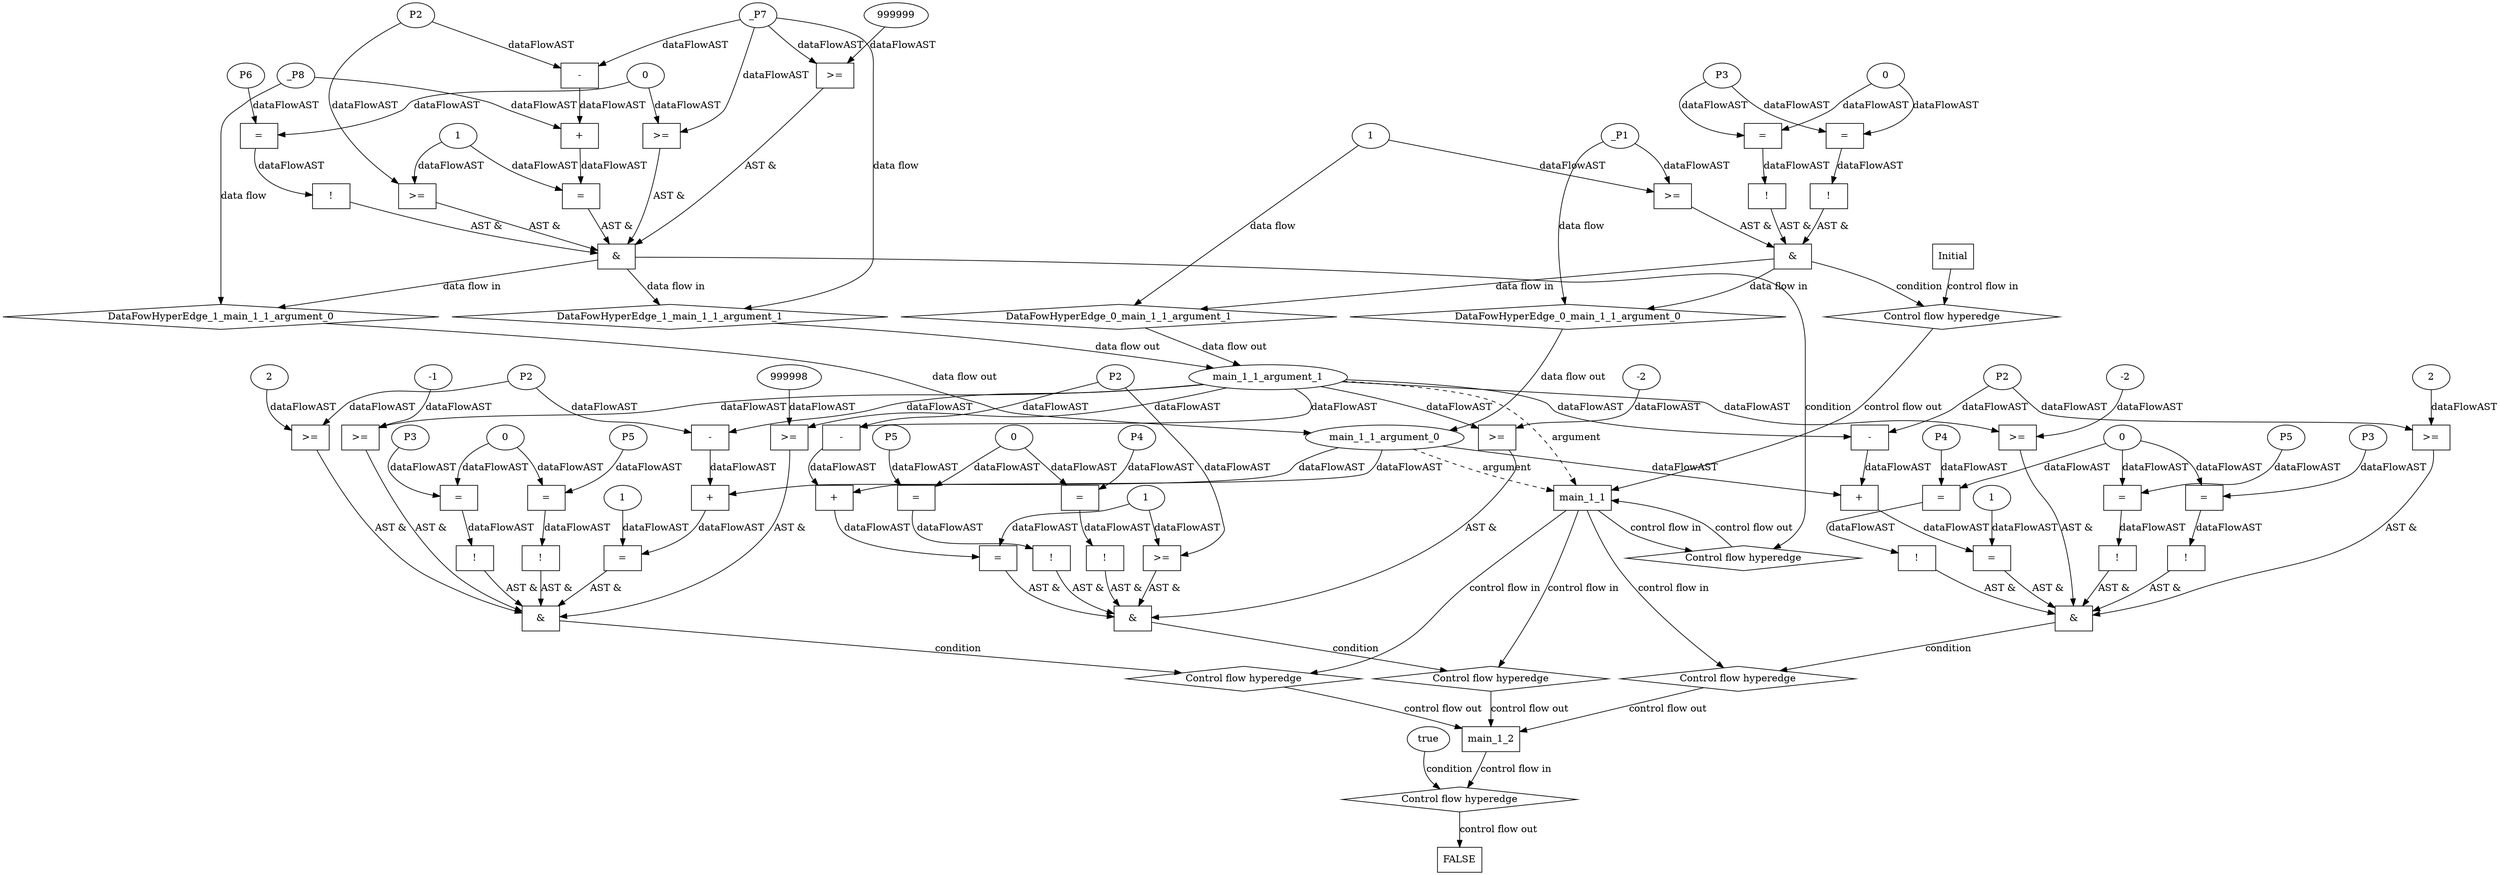 digraph dag {
"main_1_1" [label="main_1_1" nodeName="main_1_1" class=cfn  shape="rect"];
"main_1_2" [label="main_1_2" nodeName="main_1_2" class=cfn  shape="rect"];
FALSE [label="FALSE" nodeName=FALSE class=cfn  shape="rect"];
Initial [label="Initial" nodeName=Initial class=cfn  shape="rect"];
ControlFowHyperEdge_0 [label="Control flow hyperedge" nodeName=ControlFowHyperEdge_0 class=controlFlowHyperEdge shape="diamond"];
"Initial" -> ControlFowHyperEdge_0 [label="control flow in"]
ControlFowHyperEdge_0 -> "main_1_1" [label="control flow out"]
ControlFowHyperEdge_1 [label="Control flow hyperedge" nodeName=ControlFowHyperEdge_1 class=controlFlowHyperEdge shape="diamond"];
"main_1_1" -> ControlFowHyperEdge_1 [label="control flow in"]
ControlFowHyperEdge_1 -> "main_1_1" [label="control flow out"]
ControlFowHyperEdge_2 [label="Control flow hyperedge" nodeName=ControlFowHyperEdge_2 class=controlFlowHyperEdge shape="diamond"];
"main_1_1" -> ControlFowHyperEdge_2 [label="control flow in"]
ControlFowHyperEdge_2 -> "main_1_2" [label="control flow out"]
ControlFowHyperEdge_3 [label="Control flow hyperedge" nodeName=ControlFowHyperEdge_3 class=controlFlowHyperEdge shape="diamond"];
"main_1_1" -> ControlFowHyperEdge_3 [label="control flow in"]
ControlFowHyperEdge_3 -> "main_1_2" [label="control flow out"]
ControlFowHyperEdge_4 [label="Control flow hyperedge" nodeName=ControlFowHyperEdge_4 class=controlFlowHyperEdge shape="diamond"];
"main_1_1" -> ControlFowHyperEdge_4 [label="control flow in"]
ControlFowHyperEdge_4 -> "main_1_2" [label="control flow out"]
ControlFowHyperEdge_5 [label="Control flow hyperedge" nodeName=ControlFowHyperEdge_5 class=controlFlowHyperEdge shape="diamond"];
"main_1_2" -> ControlFowHyperEdge_5 [label="control flow in"]
ControlFowHyperEdge_5 -> "FALSE" [label="control flow out"]
"main_1_1_argument_0" [label="main_1_1_argument_0" nodeName=argument0 class=argument  head="main_1_1" shape="oval"];
"main_1_1_argument_0" -> "main_1_1"[label="argument" style="dashed"]
"main_1_1_argument_1" [label="main_1_1_argument_1" nodeName=argument1 class=argument  head="main_1_1" shape="oval"];
"main_1_1_argument_1" -> "main_1_1"[label="argument" style="dashed"]

"xxxmain_1_1___Initial_0xxx_and" [label="&" nodeName="xxxmain_1_1___Initial_0xxx_and" class=Operator shape="rect"];
"xxxmain_1_1___Initial_0xxxguard_0_node_0" [label="!" nodeName="xxxmain_1_1___Initial_0xxxguard_0_node_0" class=Operator shape="rect"];
"xxxmain_1_1___Initial_0xxxguard_0_node_1" [label="=" nodeName="xxxmain_1_1___Initial_0xxxguard_0_node_1" class=Operator  shape="rect"];
"xxxmain_1_1___Initial_0xxxguard_0_node_2" [label="P3" nodeName="xxxmain_1_1___Initial_0xxxguard_0_node_2" class=Constant ];
"xxxmain_1_1___Initial_0xxxguard_0_node_3" [label="0" nodeName="xxxmain_1_1___Initial_0xxxguard_0_node_3" class=Literal ];
"xxxmain_1_1___Initial_0xxxguard_0_node_1" -> "xxxmain_1_1___Initial_0xxxguard_0_node_0"[label="dataFlowAST"]
"xxxmain_1_1___Initial_0xxxguard_0_node_2" -> "xxxmain_1_1___Initial_0xxxguard_0_node_1"[label="dataFlowAST"]
"xxxmain_1_1___Initial_0xxxguard_0_node_3" -> "xxxmain_1_1___Initial_0xxxguard_0_node_1"[label="dataFlowAST"]

"xxxmain_1_1___Initial_0xxxguard_0_node_0" -> "xxxmain_1_1___Initial_0xxx_and" [label="AST &"];
"xxxmain_1_1___Initial_0xxxguard1_node_0" [label="!" nodeName="xxxmain_1_1___Initial_0xxxguard1_node_0" class=Operator shape="rect"];
"xxxmain_1_1___Initial_0xxxguard1_node_1" [label="=" nodeName="xxxmain_1_1___Initial_0xxxguard1_node_1" class=Operator  shape="rect"];
"xxxmain_1_1___Initial_0xxxguard1_node_1" -> "xxxmain_1_1___Initial_0xxxguard1_node_0"[label="dataFlowAST"]
"xxxmain_1_1___Initial_0xxxguard_0_node_2" -> "xxxmain_1_1___Initial_0xxxguard1_node_1"[label="dataFlowAST"]
"xxxmain_1_1___Initial_0xxxguard_0_node_3" -> "xxxmain_1_1___Initial_0xxxguard1_node_1"[label="dataFlowAST"]

"xxxmain_1_1___Initial_0xxxguard1_node_0" -> "xxxmain_1_1___Initial_0xxx_and" [label="AST &"];
"xxxmain_1_1___Initial_0xxxguard2_node_0" [label=">=" nodeName="xxxmain_1_1___Initial_0xxxguard2_node_0" class=Operator  shape="rect"];
"xxxmain_1_1___Initial_0xxxdataFlow1_node_0" -> "xxxmain_1_1___Initial_0xxxguard2_node_0"[label="dataFlowAST"]
"xxxmain_1_1___Initial_0xxxdataFlow_0_node_0" -> "xxxmain_1_1___Initial_0xxxguard2_node_0"[label="dataFlowAST"]

"xxxmain_1_1___Initial_0xxxguard2_node_0" -> "xxxmain_1_1___Initial_0xxx_and" [label="AST &"];
"xxxmain_1_1___Initial_0xxx_and" -> "ControlFowHyperEdge_0" [label="condition"];
"xxxmain_1_1___Initial_0xxxdataFlow_0_node_0" [label="_P1" nodeName="xxxmain_1_1___Initial_0xxxdataFlow_0_node_0" class=Constant ];

"xxxmain_1_1___Initial_0xxxdataFlow_0_node_0" -> "DataFowHyperEdge_0_main_1_1_argument_0" [label="data flow"];
"xxxmain_1_1___Initial_0xxxdataFlow1_node_0" [label="1" nodeName="xxxmain_1_1___Initial_0xxxdataFlow1_node_0" class=Literal ];

"xxxmain_1_1___Initial_0xxxdataFlow1_node_0" -> "DataFowHyperEdge_0_main_1_1_argument_1" [label="data flow"];
"xxxmain_1_1___main_1_1_1xxx_and" [label="&" nodeName="xxxmain_1_1___main_1_1_1xxx_and" class=Operator shape="rect"];
"xxxmain_1_1___main_1_1_1xxxguard2_node_0" [label="!" nodeName="xxxmain_1_1___main_1_1_1xxxguard2_node_0" class=Operator shape="rect"];
"xxxmain_1_1___main_1_1_1xxxguard2_node_1" [label="=" nodeName="xxxmain_1_1___main_1_1_1xxxguard2_node_1" class=Operator  shape="rect"];
"xxxmain_1_1___main_1_1_1xxxguard2_node_2" [label="P6" nodeName="xxxmain_1_1___main_1_1_1xxxguard2_node_2" class=Constant ];
"xxxmain_1_1___main_1_1_1xxxguard2_node_1" -> "xxxmain_1_1___main_1_1_1xxxguard2_node_0"[label="dataFlowAST"]
"xxxmain_1_1___main_1_1_1xxxguard2_node_2" -> "xxxmain_1_1___main_1_1_1xxxguard2_node_1"[label="dataFlowAST"]
"xxxmain_1_1___main_1_1_1xxxguard1_node_2" -> "xxxmain_1_1___main_1_1_1xxxguard2_node_1"[label="dataFlowAST"]

"xxxmain_1_1___main_1_1_1xxxguard2_node_0" -> "xxxmain_1_1___main_1_1_1xxx_and" [label="AST &"];
"xxxmain_1_1___main_1_1_1xxxguard1_node_0" [label=">=" nodeName="xxxmain_1_1___main_1_1_1xxxguard1_node_0" class=Operator  shape="rect"];
"xxxmain_1_1___main_1_1_1xxxguard1_node_2" [label="0" nodeName="xxxmain_1_1___main_1_1_1xxxguard1_node_2" class=Literal ];
"xxxmain_1_1___main_1_1_1xxxdataFlow1_node_0" -> "xxxmain_1_1___main_1_1_1xxxguard1_node_0"[label="dataFlowAST"]
"xxxmain_1_1___main_1_1_1xxxguard1_node_2" -> "xxxmain_1_1___main_1_1_1xxxguard1_node_0"[label="dataFlowAST"]

"xxxmain_1_1___main_1_1_1xxxguard1_node_0" -> "xxxmain_1_1___main_1_1_1xxx_and" [label="AST &"];
"xxxmain_1_1___main_1_1_1xxxguard4_node_0" [label=">=" nodeName="xxxmain_1_1___main_1_1_1xxxguard4_node_0" class=Operator  shape="rect"];
"xxxmain_1_1___main_1_1_1xxxguard4_node_1" [label="999999" nodeName="xxxmain_1_1___main_1_1_1xxxguard4_node_1" class=Literal ];
"xxxmain_1_1___main_1_1_1xxxguard4_node_1" -> "xxxmain_1_1___main_1_1_1xxxguard4_node_0"[label="dataFlowAST"]
"xxxmain_1_1___main_1_1_1xxxdataFlow1_node_0" -> "xxxmain_1_1___main_1_1_1xxxguard4_node_0"[label="dataFlowAST"]

"xxxmain_1_1___main_1_1_1xxxguard4_node_0" -> "xxxmain_1_1___main_1_1_1xxx_and" [label="AST &"];
"xxxmain_1_1___main_1_1_1xxxguard3_node_0" [label=">=" nodeName="xxxmain_1_1___main_1_1_1xxxguard3_node_0" class=Operator  shape="rect"];
"xxxmain_1_1___main_1_1_1xxxguard_0_node_6" -> "xxxmain_1_1___main_1_1_1xxxguard3_node_0"[label="dataFlowAST"]
"xxxmain_1_1___main_1_1_1xxxguard_0_node_5" -> "xxxmain_1_1___main_1_1_1xxxguard3_node_0"[label="dataFlowAST"]

"xxxmain_1_1___main_1_1_1xxxguard3_node_0" -> "xxxmain_1_1___main_1_1_1xxx_and" [label="AST &"];
"xxxmain_1_1___main_1_1_1xxxguard_0_node_0" [label="=" nodeName="xxxmain_1_1___main_1_1_1xxxguard_0_node_0" class=Operator  shape="rect"];
"xxxmain_1_1___main_1_1_1xxxguard_0_node_1" [label="+" nodeName="xxxmain_1_1___main_1_1_1xxxguard_0_node_1" class= Operator shape="rect"];
"xxxmain_1_1___main_1_1_1xxxguard_0_node_3" [label="-" nodeName="xxxmain_1_1___main_1_1_1xxxguard_0_node_3" class= Operator shape="rect"];
"xxxmain_1_1___main_1_1_1xxxguard_0_node_5" [label="P2" nodeName="xxxmain_1_1___main_1_1_1xxxguard_0_node_5" class=Constant ];
"xxxmain_1_1___main_1_1_1xxxguard_0_node_6" [label="1" nodeName="xxxmain_1_1___main_1_1_1xxxguard_0_node_6" class=Literal ];
"xxxmain_1_1___main_1_1_1xxxguard_0_node_1" -> "xxxmain_1_1___main_1_1_1xxxguard_0_node_0"[label="dataFlowAST"]
"xxxmain_1_1___main_1_1_1xxxguard_0_node_6" -> "xxxmain_1_1___main_1_1_1xxxguard_0_node_0"[label="dataFlowAST"]
"xxxmain_1_1___main_1_1_1xxxdataFlow_0_node_0" -> "xxxmain_1_1___main_1_1_1xxxguard_0_node_1"[label="dataFlowAST"]
"xxxmain_1_1___main_1_1_1xxxguard_0_node_3" -> "xxxmain_1_1___main_1_1_1xxxguard_0_node_1"[label="dataFlowAST"]
"xxxmain_1_1___main_1_1_1xxxdataFlow1_node_0" -> "xxxmain_1_1___main_1_1_1xxxguard_0_node_3"[label="dataFlowAST"]
"xxxmain_1_1___main_1_1_1xxxguard_0_node_5" -> "xxxmain_1_1___main_1_1_1xxxguard_0_node_3"[label="dataFlowAST"]

"xxxmain_1_1___main_1_1_1xxxguard_0_node_0" -> "xxxmain_1_1___main_1_1_1xxx_and" [label="AST &"];
"xxxmain_1_1___main_1_1_1xxx_and" -> "ControlFowHyperEdge_1" [label="condition"];
"xxxmain_1_1___main_1_1_1xxxdataFlow_0_node_0" [label="_P8" nodeName="xxxmain_1_1___main_1_1_1xxxdataFlow_0_node_0" class=Constant ];

"xxxmain_1_1___main_1_1_1xxxdataFlow_0_node_0" -> "DataFowHyperEdge_1_main_1_1_argument_0" [label="data flow"];
"xxxmain_1_1___main_1_1_1xxxdataFlow1_node_0" [label="_P7" nodeName="xxxmain_1_1___main_1_1_1xxxdataFlow1_node_0" class=Constant ];

"xxxmain_1_1___main_1_1_1xxxdataFlow1_node_0" -> "DataFowHyperEdge_1_main_1_1_argument_1" [label="data flow"];
"xxxmain_1_2___main_1_1_2xxx_and" [label="&" nodeName="xxxmain_1_2___main_1_1_2xxx_and" class=Operator shape="rect"];
"xxxmain_1_2___main_1_1_2xxxguard3_node_0" [label="!" nodeName="xxxmain_1_2___main_1_1_2xxxguard3_node_0" class=Operator shape="rect"];
"xxxmain_1_2___main_1_1_2xxxguard3_node_1" [label="=" nodeName="xxxmain_1_2___main_1_1_2xxxguard3_node_1" class=Operator  shape="rect"];
"xxxmain_1_2___main_1_1_2xxxguard3_node_2" [label="P5" nodeName="xxxmain_1_2___main_1_1_2xxxguard3_node_2" class=Constant ];
"xxxmain_1_2___main_1_1_2xxxguard3_node_3" [label="0" nodeName="xxxmain_1_2___main_1_1_2xxxguard3_node_3" class=Literal ];
"xxxmain_1_2___main_1_1_2xxxguard3_node_1" -> "xxxmain_1_2___main_1_1_2xxxguard3_node_0"[label="dataFlowAST"]
"xxxmain_1_2___main_1_1_2xxxguard3_node_2" -> "xxxmain_1_2___main_1_1_2xxxguard3_node_1"[label="dataFlowAST"]
"xxxmain_1_2___main_1_1_2xxxguard3_node_3" -> "xxxmain_1_2___main_1_1_2xxxguard3_node_1"[label="dataFlowAST"]

"xxxmain_1_2___main_1_1_2xxxguard3_node_0" -> "xxxmain_1_2___main_1_1_2xxx_and" [label="AST &"];
"xxxmain_1_2___main_1_1_2xxxguard2_node_0" [label="=" nodeName="xxxmain_1_2___main_1_1_2xxxguard2_node_0" class=Operator  shape="rect"];
"xxxmain_1_2___main_1_1_2xxxguard2_node_1" [label="+" nodeName="xxxmain_1_2___main_1_1_2xxxguard2_node_1" class= Operator shape="rect"];
"xxxmain_1_2___main_1_1_2xxxguard2_node_3" [label="-" nodeName="xxxmain_1_2___main_1_1_2xxxguard2_node_3" class= Operator shape="rect"];
"xxxmain_1_2___main_1_1_2xxxguard2_node_1" -> "xxxmain_1_2___main_1_1_2xxxguard2_node_0"[label="dataFlowAST"]
"xxxmain_1_2___main_1_1_2xxxguard1_node_1" -> "xxxmain_1_2___main_1_1_2xxxguard2_node_0"[label="dataFlowAST"]
"main_1_1_argument_0" -> "xxxmain_1_2___main_1_1_2xxxguard2_node_1"[label="dataFlowAST"]
"xxxmain_1_2___main_1_1_2xxxguard2_node_3" -> "xxxmain_1_2___main_1_1_2xxxguard2_node_1"[label="dataFlowAST"]
"main_1_1_argument_1" -> "xxxmain_1_2___main_1_1_2xxxguard2_node_3"[label="dataFlowAST"]
"xxxmain_1_2___main_1_1_2xxxguard1_node_2" -> "xxxmain_1_2___main_1_1_2xxxguard2_node_3"[label="dataFlowAST"]

"xxxmain_1_2___main_1_1_2xxxguard2_node_0" -> "xxxmain_1_2___main_1_1_2xxx_and" [label="AST &"];
"xxxmain_1_2___main_1_1_2xxxguard4_node_0" [label="!" nodeName="xxxmain_1_2___main_1_1_2xxxguard4_node_0" class=Operator shape="rect"];
"xxxmain_1_2___main_1_1_2xxxguard4_node_1" [label="=" nodeName="xxxmain_1_2___main_1_1_2xxxguard4_node_1" class=Operator  shape="rect"];
"xxxmain_1_2___main_1_1_2xxxguard4_node_2" [label="P4" nodeName="xxxmain_1_2___main_1_1_2xxxguard4_node_2" class=Constant ];
"xxxmain_1_2___main_1_1_2xxxguard4_node_1" -> "xxxmain_1_2___main_1_1_2xxxguard4_node_0"[label="dataFlowAST"]
"xxxmain_1_2___main_1_1_2xxxguard4_node_2" -> "xxxmain_1_2___main_1_1_2xxxguard4_node_1"[label="dataFlowAST"]
"xxxmain_1_2___main_1_1_2xxxguard3_node_3" -> "xxxmain_1_2___main_1_1_2xxxguard4_node_1"[label="dataFlowAST"]

"xxxmain_1_2___main_1_1_2xxxguard4_node_0" -> "xxxmain_1_2___main_1_1_2xxx_and" [label="AST &"];
"xxxmain_1_2___main_1_1_2xxxguard1_node_0" [label=">=" nodeName="xxxmain_1_2___main_1_1_2xxxguard1_node_0" class=Operator  shape="rect"];
"xxxmain_1_2___main_1_1_2xxxguard1_node_1" [label="1" nodeName="xxxmain_1_2___main_1_1_2xxxguard1_node_1" class=Literal ];
"xxxmain_1_2___main_1_1_2xxxguard1_node_2" [label="P2" nodeName="xxxmain_1_2___main_1_1_2xxxguard1_node_2" class=Constant ];
"xxxmain_1_2___main_1_1_2xxxguard1_node_1" -> "xxxmain_1_2___main_1_1_2xxxguard1_node_0"[label="dataFlowAST"]
"xxxmain_1_2___main_1_1_2xxxguard1_node_2" -> "xxxmain_1_2___main_1_1_2xxxguard1_node_0"[label="dataFlowAST"]

"xxxmain_1_2___main_1_1_2xxxguard1_node_0" -> "xxxmain_1_2___main_1_1_2xxx_and" [label="AST &"];
"xxxmain_1_2___main_1_1_2xxxguard_0_node_0" [label=">=" nodeName="xxxmain_1_2___main_1_1_2xxxguard_0_node_0" class=Operator  shape="rect"];
"xxxmain_1_2___main_1_1_2xxxguard_0_node_1" [label="-2" nodeName="xxxmain_1_2___main_1_1_2xxxguard_0_node_1" class=Literal ];
"xxxmain_1_2___main_1_1_2xxxguard_0_node_1" -> "xxxmain_1_2___main_1_1_2xxxguard_0_node_0"[label="dataFlowAST"]
"main_1_1_argument_1" -> "xxxmain_1_2___main_1_1_2xxxguard_0_node_0"[label="dataFlowAST"]

"xxxmain_1_2___main_1_1_2xxxguard_0_node_0" -> "xxxmain_1_2___main_1_1_2xxx_and" [label="AST &"];
"xxxmain_1_2___main_1_1_2xxx_and" -> "ControlFowHyperEdge_2" [label="condition"];
"xxxmain_1_2___main_1_1_3xxx_and" [label="&" nodeName="xxxmain_1_2___main_1_1_3xxx_and" class=Operator shape="rect"];
"xxxmain_1_2___main_1_1_3xxxguard2_node_0" [label=">=" nodeName="xxxmain_1_2___main_1_1_3xxxguard2_node_0" class=Operator  shape="rect"];
"xxxmain_1_2___main_1_1_3xxxguard2_node_1" [label="P2" nodeName="xxxmain_1_2___main_1_1_3xxxguard2_node_1" class=Constant ];
"xxxmain_1_2___main_1_1_3xxxguard2_node_2" [label="2" nodeName="xxxmain_1_2___main_1_1_3xxxguard2_node_2" class=Literal ];
"xxxmain_1_2___main_1_1_3xxxguard2_node_1" -> "xxxmain_1_2___main_1_1_3xxxguard2_node_0"[label="dataFlowAST"]
"xxxmain_1_2___main_1_1_3xxxguard2_node_2" -> "xxxmain_1_2___main_1_1_3xxxguard2_node_0"[label="dataFlowAST"]

"xxxmain_1_2___main_1_1_3xxxguard2_node_0" -> "xxxmain_1_2___main_1_1_3xxx_and" [label="AST &"];
"xxxmain_1_2___main_1_1_3xxxguard4_node_0" [label="!" nodeName="xxxmain_1_2___main_1_1_3xxxguard4_node_0" class=Operator shape="rect"];
"xxxmain_1_2___main_1_1_3xxxguard4_node_1" [label="=" nodeName="xxxmain_1_2___main_1_1_3xxxguard4_node_1" class=Operator  shape="rect"];
"xxxmain_1_2___main_1_1_3xxxguard4_node_2" [label="P3" nodeName="xxxmain_1_2___main_1_1_3xxxguard4_node_2" class=Constant ];
"xxxmain_1_2___main_1_1_3xxxguard4_node_3" [label="0" nodeName="xxxmain_1_2___main_1_1_3xxxguard4_node_3" class=Literal ];
"xxxmain_1_2___main_1_1_3xxxguard4_node_1" -> "xxxmain_1_2___main_1_1_3xxxguard4_node_0"[label="dataFlowAST"]
"xxxmain_1_2___main_1_1_3xxxguard4_node_2" -> "xxxmain_1_2___main_1_1_3xxxguard4_node_1"[label="dataFlowAST"]
"xxxmain_1_2___main_1_1_3xxxguard4_node_3" -> "xxxmain_1_2___main_1_1_3xxxguard4_node_1"[label="dataFlowAST"]

"xxxmain_1_2___main_1_1_3xxxguard4_node_0" -> "xxxmain_1_2___main_1_1_3xxx_and" [label="AST &"];
"xxxmain_1_2___main_1_1_3xxxguard_0_node_0" [label=">=" nodeName="xxxmain_1_2___main_1_1_3xxxguard_0_node_0" class=Operator  shape="rect"];
"xxxmain_1_2___main_1_1_3xxxguard_0_node_1" [label="999998" nodeName="xxxmain_1_2___main_1_1_3xxxguard_0_node_1" class=Literal ];
"xxxmain_1_2___main_1_1_3xxxguard_0_node_1" -> "xxxmain_1_2___main_1_1_3xxxguard_0_node_0"[label="dataFlowAST"]
"main_1_1_argument_1" -> "xxxmain_1_2___main_1_1_3xxxguard_0_node_0"[label="dataFlowAST"]

"xxxmain_1_2___main_1_1_3xxxguard_0_node_0" -> "xxxmain_1_2___main_1_1_3xxx_and" [label="AST &"];
"xxxmain_1_2___main_1_1_3xxxguard1_node_0" [label=">=" nodeName="xxxmain_1_2___main_1_1_3xxxguard1_node_0" class=Operator  shape="rect"];
"xxxmain_1_2___main_1_1_3xxxguard1_node_2" [label="-1" nodeName="xxxmain_1_2___main_1_1_3xxxguard1_node_2" class=Literal ];
"main_1_1_argument_1" -> "xxxmain_1_2___main_1_1_3xxxguard1_node_0"[label="dataFlowAST"]
"xxxmain_1_2___main_1_1_3xxxguard1_node_2" -> "xxxmain_1_2___main_1_1_3xxxguard1_node_0"[label="dataFlowAST"]

"xxxmain_1_2___main_1_1_3xxxguard1_node_0" -> "xxxmain_1_2___main_1_1_3xxx_and" [label="AST &"];
"xxxmain_1_2___main_1_1_3xxxguard3_node_0" [label="=" nodeName="xxxmain_1_2___main_1_1_3xxxguard3_node_0" class=Operator  shape="rect"];
"xxxmain_1_2___main_1_1_3xxxguard3_node_1" [label="+" nodeName="xxxmain_1_2___main_1_1_3xxxguard3_node_1" class= Operator shape="rect"];
"xxxmain_1_2___main_1_1_3xxxguard3_node_3" [label="-" nodeName="xxxmain_1_2___main_1_1_3xxxguard3_node_3" class= Operator shape="rect"];
"xxxmain_1_2___main_1_1_3xxxguard3_node_6" [label="1" nodeName="xxxmain_1_2___main_1_1_3xxxguard3_node_6" class=Literal ];
"xxxmain_1_2___main_1_1_3xxxguard3_node_1" -> "xxxmain_1_2___main_1_1_3xxxguard3_node_0"[label="dataFlowAST"]
"xxxmain_1_2___main_1_1_3xxxguard3_node_6" -> "xxxmain_1_2___main_1_1_3xxxguard3_node_0"[label="dataFlowAST"]
"main_1_1_argument_0" -> "xxxmain_1_2___main_1_1_3xxxguard3_node_1"[label="dataFlowAST"]
"xxxmain_1_2___main_1_1_3xxxguard3_node_3" -> "xxxmain_1_2___main_1_1_3xxxguard3_node_1"[label="dataFlowAST"]
"main_1_1_argument_1" -> "xxxmain_1_2___main_1_1_3xxxguard3_node_3"[label="dataFlowAST"]
"xxxmain_1_2___main_1_1_3xxxguard2_node_1" -> "xxxmain_1_2___main_1_1_3xxxguard3_node_3"[label="dataFlowAST"]

"xxxmain_1_2___main_1_1_3xxxguard3_node_0" -> "xxxmain_1_2___main_1_1_3xxx_and" [label="AST &"];
"xxxmain_1_2___main_1_1_3xxxguard5_node_0" [label="!" nodeName="xxxmain_1_2___main_1_1_3xxxguard5_node_0" class=Operator shape="rect"];
"xxxmain_1_2___main_1_1_3xxxguard5_node_1" [label="=" nodeName="xxxmain_1_2___main_1_1_3xxxguard5_node_1" class=Operator  shape="rect"];
"xxxmain_1_2___main_1_1_3xxxguard5_node_2" [label="P5" nodeName="xxxmain_1_2___main_1_1_3xxxguard5_node_2" class=Constant ];
"xxxmain_1_2___main_1_1_3xxxguard5_node_1" -> "xxxmain_1_2___main_1_1_3xxxguard5_node_0"[label="dataFlowAST"]
"xxxmain_1_2___main_1_1_3xxxguard5_node_2" -> "xxxmain_1_2___main_1_1_3xxxguard5_node_1"[label="dataFlowAST"]
"xxxmain_1_2___main_1_1_3xxxguard4_node_3" -> "xxxmain_1_2___main_1_1_3xxxguard5_node_1"[label="dataFlowAST"]

"xxxmain_1_2___main_1_1_3xxxguard5_node_0" -> "xxxmain_1_2___main_1_1_3xxx_and" [label="AST &"];
"xxxmain_1_2___main_1_1_3xxx_and" -> "ControlFowHyperEdge_3" [label="condition"];
"xxxmain_1_2___main_1_1_4xxx_and" [label="&" nodeName="xxxmain_1_2___main_1_1_4xxx_and" class=Operator shape="rect"];
"xxxmain_1_2___main_1_1_4xxxguard4_node_0" [label="!" nodeName="xxxmain_1_2___main_1_1_4xxxguard4_node_0" class=Operator shape="rect"];
"xxxmain_1_2___main_1_1_4xxxguard4_node_1" [label="=" nodeName="xxxmain_1_2___main_1_1_4xxxguard4_node_1" class=Operator  shape="rect"];
"xxxmain_1_2___main_1_1_4xxxguard4_node_2" [label="P3" nodeName="xxxmain_1_2___main_1_1_4xxxguard4_node_2" class=Constant ];
"xxxmain_1_2___main_1_1_4xxxguard4_node_1" -> "xxxmain_1_2___main_1_1_4xxxguard4_node_0"[label="dataFlowAST"]
"xxxmain_1_2___main_1_1_4xxxguard4_node_2" -> "xxxmain_1_2___main_1_1_4xxxguard4_node_1"[label="dataFlowAST"]
"xxxmain_1_2___main_1_1_4xxxguard2_node_3" -> "xxxmain_1_2___main_1_1_4xxxguard4_node_1"[label="dataFlowAST"]

"xxxmain_1_2___main_1_1_4xxxguard4_node_0" -> "xxxmain_1_2___main_1_1_4xxx_and" [label="AST &"];
"xxxmain_1_2___main_1_1_4xxxguard5_node_0" [label="!" nodeName="xxxmain_1_2___main_1_1_4xxxguard5_node_0" class=Operator shape="rect"];
"xxxmain_1_2___main_1_1_4xxxguard5_node_1" [label="=" nodeName="xxxmain_1_2___main_1_1_4xxxguard5_node_1" class=Operator  shape="rect"];
"xxxmain_1_2___main_1_1_4xxxguard5_node_2" [label="P5" nodeName="xxxmain_1_2___main_1_1_4xxxguard5_node_2" class=Constant ];
"xxxmain_1_2___main_1_1_4xxxguard5_node_1" -> "xxxmain_1_2___main_1_1_4xxxguard5_node_0"[label="dataFlowAST"]
"xxxmain_1_2___main_1_1_4xxxguard5_node_2" -> "xxxmain_1_2___main_1_1_4xxxguard5_node_1"[label="dataFlowAST"]
"xxxmain_1_2___main_1_1_4xxxguard2_node_3" -> "xxxmain_1_2___main_1_1_4xxxguard5_node_1"[label="dataFlowAST"]

"xxxmain_1_2___main_1_1_4xxxguard5_node_0" -> "xxxmain_1_2___main_1_1_4xxx_and" [label="AST &"];
"xxxmain_1_2___main_1_1_4xxxguard_0_node_0" [label=">=" nodeName="xxxmain_1_2___main_1_1_4xxxguard_0_node_0" class=Operator  shape="rect"];
"xxxmain_1_2___main_1_1_4xxxguard_0_node_1" [label="P2" nodeName="xxxmain_1_2___main_1_1_4xxxguard_0_node_1" class=Constant ];
"xxxmain_1_2___main_1_1_4xxxguard_0_node_2" [label="2" nodeName="xxxmain_1_2___main_1_1_4xxxguard_0_node_2" class=Literal ];
"xxxmain_1_2___main_1_1_4xxxguard_0_node_1" -> "xxxmain_1_2___main_1_1_4xxxguard_0_node_0"[label="dataFlowAST"]
"xxxmain_1_2___main_1_1_4xxxguard_0_node_2" -> "xxxmain_1_2___main_1_1_4xxxguard_0_node_0"[label="dataFlowAST"]

"xxxmain_1_2___main_1_1_4xxxguard_0_node_0" -> "xxxmain_1_2___main_1_1_4xxx_and" [label="AST &"];
"xxxmain_1_2___main_1_1_4xxxguard2_node_0" [label="!" nodeName="xxxmain_1_2___main_1_1_4xxxguard2_node_0" class=Operator shape="rect"];
"xxxmain_1_2___main_1_1_4xxxguard2_node_1" [label="=" nodeName="xxxmain_1_2___main_1_1_4xxxguard2_node_1" class=Operator  shape="rect"];
"xxxmain_1_2___main_1_1_4xxxguard2_node_2" [label="P4" nodeName="xxxmain_1_2___main_1_1_4xxxguard2_node_2" class=Constant ];
"xxxmain_1_2___main_1_1_4xxxguard2_node_3" [label="0" nodeName="xxxmain_1_2___main_1_1_4xxxguard2_node_3" class=Literal ];
"xxxmain_1_2___main_1_1_4xxxguard2_node_1" -> "xxxmain_1_2___main_1_1_4xxxguard2_node_0"[label="dataFlowAST"]
"xxxmain_1_2___main_1_1_4xxxguard2_node_2" -> "xxxmain_1_2___main_1_1_4xxxguard2_node_1"[label="dataFlowAST"]
"xxxmain_1_2___main_1_1_4xxxguard2_node_3" -> "xxxmain_1_2___main_1_1_4xxxguard2_node_1"[label="dataFlowAST"]

"xxxmain_1_2___main_1_1_4xxxguard2_node_0" -> "xxxmain_1_2___main_1_1_4xxx_and" [label="AST &"];
"xxxmain_1_2___main_1_1_4xxxguard1_node_0" [label=">=" nodeName="xxxmain_1_2___main_1_1_4xxxguard1_node_0" class=Operator  shape="rect"];
"xxxmain_1_2___main_1_1_4xxxguard1_node_1" [label="-2" nodeName="xxxmain_1_2___main_1_1_4xxxguard1_node_1" class=Literal ];
"xxxmain_1_2___main_1_1_4xxxguard1_node_1" -> "xxxmain_1_2___main_1_1_4xxxguard1_node_0"[label="dataFlowAST"]
"main_1_1_argument_1" -> "xxxmain_1_2___main_1_1_4xxxguard1_node_0"[label="dataFlowAST"]

"xxxmain_1_2___main_1_1_4xxxguard1_node_0" -> "xxxmain_1_2___main_1_1_4xxx_and" [label="AST &"];
"xxxmain_1_2___main_1_1_4xxxguard3_node_0" [label="=" nodeName="xxxmain_1_2___main_1_1_4xxxguard3_node_0" class=Operator  shape="rect"];
"xxxmain_1_2___main_1_1_4xxxguard3_node_1" [label="+" nodeName="xxxmain_1_2___main_1_1_4xxxguard3_node_1" class= Operator shape="rect"];
"xxxmain_1_2___main_1_1_4xxxguard3_node_3" [label="-" nodeName="xxxmain_1_2___main_1_1_4xxxguard3_node_3" class= Operator shape="rect"];
"xxxmain_1_2___main_1_1_4xxxguard3_node_6" [label="1" nodeName="xxxmain_1_2___main_1_1_4xxxguard3_node_6" class=Literal ];
"xxxmain_1_2___main_1_1_4xxxguard3_node_1" -> "xxxmain_1_2___main_1_1_4xxxguard3_node_0"[label="dataFlowAST"]
"xxxmain_1_2___main_1_1_4xxxguard3_node_6" -> "xxxmain_1_2___main_1_1_4xxxguard3_node_0"[label="dataFlowAST"]
"main_1_1_argument_0" -> "xxxmain_1_2___main_1_1_4xxxguard3_node_1"[label="dataFlowAST"]
"xxxmain_1_2___main_1_1_4xxxguard3_node_3" -> "xxxmain_1_2___main_1_1_4xxxguard3_node_1"[label="dataFlowAST"]
"main_1_1_argument_1" -> "xxxmain_1_2___main_1_1_4xxxguard3_node_3"[label="dataFlowAST"]
"xxxmain_1_2___main_1_1_4xxxguard_0_node_1" -> "xxxmain_1_2___main_1_1_4xxxguard3_node_3"[label="dataFlowAST"]

"xxxmain_1_2___main_1_1_4xxxguard3_node_0" -> "xxxmain_1_2___main_1_1_4xxx_and" [label="AST &"];
"xxxmain_1_2___main_1_1_4xxx_and" -> "ControlFowHyperEdge_4" [label="condition"];
"xxxFALSE___main_1_2_5xxxguard_0_node_0" [label="true" nodeName="xxxFALSE___main_1_2_5xxxguard_0_node_0" class=BoolValue ];

"xxxFALSE___main_1_2_5xxxguard_0_node_0" -> "ControlFowHyperEdge_5" [label="condition"];
"DataFowHyperEdge_0_main_1_1_argument_0" [label="DataFowHyperEdge_0_main_1_1_argument_0" nodeName="DataFowHyperEdge_0_main_1_1_argument_0" class=DataFlowHyperedge shape="diamond"];
"DataFowHyperEdge_0_main_1_1_argument_0" -> "main_1_1_argument_0"[label="data flow out"]
"xxxmain_1_1___Initial_0xxx_and" -> "DataFowHyperEdge_0_main_1_1_argument_0"[label="data flow in"]
"DataFowHyperEdge_0_main_1_1_argument_1" [label="DataFowHyperEdge_0_main_1_1_argument_1" nodeName="DataFowHyperEdge_0_main_1_1_argument_1" class=DataFlowHyperedge shape="diamond"];
"DataFowHyperEdge_0_main_1_1_argument_1" -> "main_1_1_argument_1"[label="data flow out"]
"xxxmain_1_1___Initial_0xxx_and" -> "DataFowHyperEdge_0_main_1_1_argument_1"[label="data flow in"]
"DataFowHyperEdge_1_main_1_1_argument_0" [label="DataFowHyperEdge_1_main_1_1_argument_0" nodeName="DataFowHyperEdge_1_main_1_1_argument_0" class=DataFlowHyperedge shape="diamond"];
"DataFowHyperEdge_1_main_1_1_argument_0" -> "main_1_1_argument_0"[label="data flow out"]
"xxxmain_1_1___main_1_1_1xxx_and" -> "DataFowHyperEdge_1_main_1_1_argument_0"[label="data flow in"]
"DataFowHyperEdge_1_main_1_1_argument_1" [label="DataFowHyperEdge_1_main_1_1_argument_1" nodeName="DataFowHyperEdge_1_main_1_1_argument_1" class=DataFlowHyperedge shape="diamond"];
"DataFowHyperEdge_1_main_1_1_argument_1" -> "main_1_1_argument_1"[label="data flow out"]
"xxxmain_1_1___main_1_1_1xxx_and" -> "DataFowHyperEdge_1_main_1_1_argument_1"[label="data flow in"]




}
